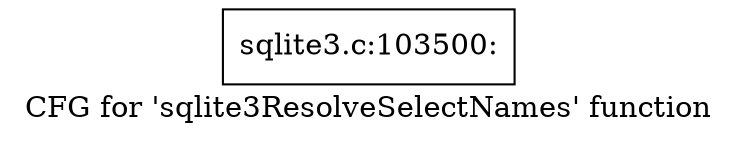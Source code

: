 digraph "CFG for 'sqlite3ResolveSelectNames' function" {
	label="CFG for 'sqlite3ResolveSelectNames' function";

	Node0x55c0f9027e50 [shape=record,label="{sqlite3.c:103500:}"];
}
